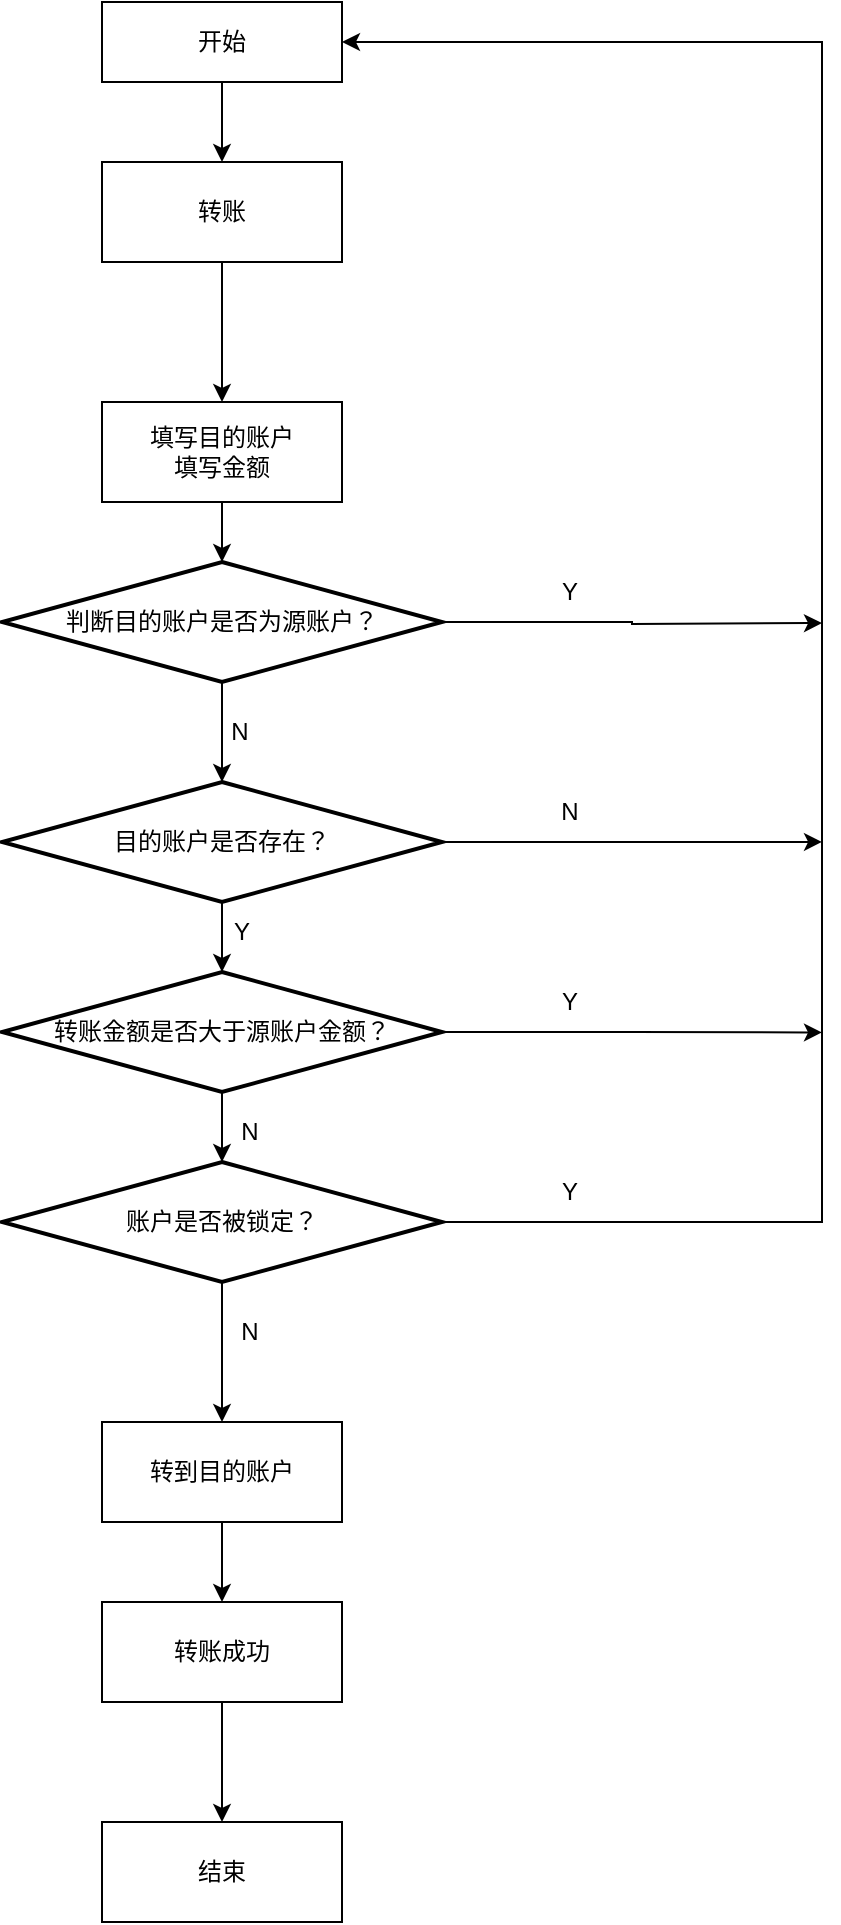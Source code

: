 <mxfile version="22.0.3" type="device">
  <diagram id="C5RBs43oDa-KdzZeNtuy" name="Page-1">
    <mxGraphModel dx="1219" dy="713" grid="1" gridSize="10" guides="1" tooltips="1" connect="1" arrows="1" fold="1" page="1" pageScale="1" pageWidth="827" pageHeight="1169" math="0" shadow="0">
      <root>
        <mxCell id="WIyWlLk6GJQsqaUBKTNV-0" />
        <mxCell id="WIyWlLk6GJQsqaUBKTNV-1" parent="WIyWlLk6GJQsqaUBKTNV-0" />
        <mxCell id="djgwntmYd8K_XIPaQrWq-2" style="edgeStyle=orthogonalEdgeStyle;rounded=0;orthogonalLoop=1;jettySize=auto;html=1;exitX=0.5;exitY=1;exitDx=0;exitDy=0;entryX=0.5;entryY=0;entryDx=0;entryDy=0;" parent="WIyWlLk6GJQsqaUBKTNV-1" source="djgwntmYd8K_XIPaQrWq-0" target="djgwntmYd8K_XIPaQrWq-1" edge="1">
          <mxGeometry relative="1" as="geometry" />
        </mxCell>
        <mxCell id="djgwntmYd8K_XIPaQrWq-0" value="开始" style="rounded=0;whiteSpace=wrap;html=1;" parent="WIyWlLk6GJQsqaUBKTNV-1" vertex="1">
          <mxGeometry x="360" y="40" width="120" height="40" as="geometry" />
        </mxCell>
        <mxCell id="djgwntmYd8K_XIPaQrWq-11" style="edgeStyle=orthogonalEdgeStyle;rounded=0;orthogonalLoop=1;jettySize=auto;html=1;exitX=0.5;exitY=1;exitDx=0;exitDy=0;entryX=0.5;entryY=0;entryDx=0;entryDy=0;" parent="WIyWlLk6GJQsqaUBKTNV-1" source="djgwntmYd8K_XIPaQrWq-1" target="djgwntmYd8K_XIPaQrWq-9" edge="1">
          <mxGeometry relative="1" as="geometry" />
        </mxCell>
        <mxCell id="djgwntmYd8K_XIPaQrWq-1" value="转账" style="rounded=0;whiteSpace=wrap;html=1;" parent="WIyWlLk6GJQsqaUBKTNV-1" vertex="1">
          <mxGeometry x="360" y="120" width="120" height="50" as="geometry" />
        </mxCell>
        <mxCell id="YUjMzw03lYD2ePwr28DO-13" style="edgeStyle=orthogonalEdgeStyle;rounded=0;orthogonalLoop=1;jettySize=auto;html=1;exitX=1;exitY=0.5;exitDx=0;exitDy=0;exitPerimeter=0;" edge="1" parent="WIyWlLk6GJQsqaUBKTNV-1" source="djgwntmYd8K_XIPaQrWq-3">
          <mxGeometry relative="1" as="geometry">
            <mxPoint x="720" y="350.529" as="targetPoint" />
          </mxGeometry>
        </mxCell>
        <mxCell id="djgwntmYd8K_XIPaQrWq-3" value="判断目的账户是否为源账户？" style="strokeWidth=2;html=1;shape=mxgraph.flowchart.decision;whiteSpace=wrap;" parent="WIyWlLk6GJQsqaUBKTNV-1" vertex="1">
          <mxGeometry x="310" y="320" width="220" height="60" as="geometry" />
        </mxCell>
        <mxCell id="YUjMzw03lYD2ePwr28DO-14" style="edgeStyle=orthogonalEdgeStyle;rounded=0;orthogonalLoop=1;jettySize=auto;html=1;exitX=1;exitY=0.5;exitDx=0;exitDy=0;exitPerimeter=0;" edge="1" parent="WIyWlLk6GJQsqaUBKTNV-1" source="djgwntmYd8K_XIPaQrWq-7">
          <mxGeometry relative="1" as="geometry">
            <mxPoint x="720" y="459.941" as="targetPoint" />
          </mxGeometry>
        </mxCell>
        <mxCell id="djgwntmYd8K_XIPaQrWq-7" value="目的账户是否存在？" style="strokeWidth=2;html=1;shape=mxgraph.flowchart.decision;whiteSpace=wrap;" parent="WIyWlLk6GJQsqaUBKTNV-1" vertex="1">
          <mxGeometry x="310" y="430" width="220" height="60" as="geometry" />
        </mxCell>
        <mxCell id="djgwntmYd8K_XIPaQrWq-9" value="填写目的账户&lt;br&gt;填写金额" style="rounded=0;whiteSpace=wrap;html=1;" parent="WIyWlLk6GJQsqaUBKTNV-1" vertex="1">
          <mxGeometry x="360" y="240" width="120" height="50" as="geometry" />
        </mxCell>
        <mxCell id="djgwntmYd8K_XIPaQrWq-13" value="N" style="text;strokeColor=none;align=center;fillColor=none;html=1;verticalAlign=middle;whiteSpace=wrap;rounded=0;" parent="WIyWlLk6GJQsqaUBKTNV-1" vertex="1">
          <mxGeometry x="420" y="590" width="27.5" height="30" as="geometry" />
        </mxCell>
        <mxCell id="djgwntmYd8K_XIPaQrWq-22" style="edgeStyle=orthogonalEdgeStyle;rounded=0;orthogonalLoop=1;jettySize=auto;html=1;exitX=0.5;exitY=1;exitDx=0;exitDy=0;entryX=0.5;entryY=0;entryDx=0;entryDy=0;" parent="WIyWlLk6GJQsqaUBKTNV-1" source="djgwntmYd8K_XIPaQrWq-15" target="djgwntmYd8K_XIPaQrWq-20" edge="1">
          <mxGeometry relative="1" as="geometry" />
        </mxCell>
        <mxCell id="djgwntmYd8K_XIPaQrWq-15" value="转到目的账户" style="rounded=0;whiteSpace=wrap;html=1;" parent="WIyWlLk6GJQsqaUBKTNV-1" vertex="1">
          <mxGeometry x="360" y="750" width="120" height="50" as="geometry" />
        </mxCell>
        <mxCell id="djgwntmYd8K_XIPaQrWq-17" value="Y" style="text;strokeColor=none;align=center;fillColor=none;html=1;verticalAlign=middle;whiteSpace=wrap;rounded=0;" parent="WIyWlLk6GJQsqaUBKTNV-1" vertex="1">
          <mxGeometry x="419.5" y="490" width="20" height="30" as="geometry" />
        </mxCell>
        <mxCell id="djgwntmYd8K_XIPaQrWq-23" style="edgeStyle=orthogonalEdgeStyle;rounded=0;orthogonalLoop=1;jettySize=auto;html=1;exitX=0.5;exitY=1;exitDx=0;exitDy=0;entryX=0.5;entryY=0;entryDx=0;entryDy=0;" parent="WIyWlLk6GJQsqaUBKTNV-1" source="djgwntmYd8K_XIPaQrWq-20" target="djgwntmYd8K_XIPaQrWq-21" edge="1">
          <mxGeometry relative="1" as="geometry" />
        </mxCell>
        <mxCell id="djgwntmYd8K_XIPaQrWq-20" value="转账成功" style="rounded=0;whiteSpace=wrap;html=1;" parent="WIyWlLk6GJQsqaUBKTNV-1" vertex="1">
          <mxGeometry x="360" y="840" width="120" height="50" as="geometry" />
        </mxCell>
        <mxCell id="djgwntmYd8K_XIPaQrWq-21" value="结束" style="rounded=0;whiteSpace=wrap;html=1;" parent="WIyWlLk6GJQsqaUBKTNV-1" vertex="1">
          <mxGeometry x="360" y="950" width="120" height="50" as="geometry" />
        </mxCell>
        <mxCell id="djgwntmYd8K_XIPaQrWq-27" value="N" style="text;strokeColor=none;align=center;fillColor=none;html=1;verticalAlign=middle;whiteSpace=wrap;rounded=0;" parent="WIyWlLk6GJQsqaUBKTNV-1" vertex="1">
          <mxGeometry x="415" y="390" width="27.5" height="30" as="geometry" />
        </mxCell>
        <mxCell id="YUjMzw03lYD2ePwr28DO-1" style="edgeStyle=orthogonalEdgeStyle;rounded=0;orthogonalLoop=1;jettySize=auto;html=1;exitX=0.5;exitY=1;exitDx=0;exitDy=0;entryX=0.5;entryY=0;entryDx=0;entryDy=0;entryPerimeter=0;" edge="1" parent="WIyWlLk6GJQsqaUBKTNV-1" source="djgwntmYd8K_XIPaQrWq-9" target="djgwntmYd8K_XIPaQrWq-3">
          <mxGeometry relative="1" as="geometry" />
        </mxCell>
        <mxCell id="YUjMzw03lYD2ePwr28DO-2" style="edgeStyle=orthogonalEdgeStyle;rounded=0;orthogonalLoop=1;jettySize=auto;html=1;exitX=0.5;exitY=1;exitDx=0;exitDy=0;exitPerimeter=0;entryX=0.5;entryY=0;entryDx=0;entryDy=0;entryPerimeter=0;" edge="1" parent="WIyWlLk6GJQsqaUBKTNV-1" source="djgwntmYd8K_XIPaQrWq-3" target="djgwntmYd8K_XIPaQrWq-7">
          <mxGeometry relative="1" as="geometry" />
        </mxCell>
        <mxCell id="YUjMzw03lYD2ePwr28DO-15" style="edgeStyle=orthogonalEdgeStyle;rounded=0;orthogonalLoop=1;jettySize=auto;html=1;exitX=1;exitY=0.5;exitDx=0;exitDy=0;exitPerimeter=0;" edge="1" parent="WIyWlLk6GJQsqaUBKTNV-1" source="YUjMzw03lYD2ePwr28DO-3">
          <mxGeometry relative="1" as="geometry">
            <mxPoint x="720" y="555.235" as="targetPoint" />
          </mxGeometry>
        </mxCell>
        <mxCell id="YUjMzw03lYD2ePwr28DO-3" value="转账金额是否大于源账户金额？" style="strokeWidth=2;html=1;shape=mxgraph.flowchart.decision;whiteSpace=wrap;" vertex="1" parent="WIyWlLk6GJQsqaUBKTNV-1">
          <mxGeometry x="310" y="525" width="220" height="60" as="geometry" />
        </mxCell>
        <mxCell id="YUjMzw03lYD2ePwr28DO-4" style="edgeStyle=orthogonalEdgeStyle;rounded=0;orthogonalLoop=1;jettySize=auto;html=1;exitX=0.5;exitY=1;exitDx=0;exitDy=0;exitPerimeter=0;entryX=0.5;entryY=0;entryDx=0;entryDy=0;entryPerimeter=0;" edge="1" parent="WIyWlLk6GJQsqaUBKTNV-1" source="djgwntmYd8K_XIPaQrWq-7" target="YUjMzw03lYD2ePwr28DO-3">
          <mxGeometry relative="1" as="geometry" />
        </mxCell>
        <mxCell id="YUjMzw03lYD2ePwr28DO-11" style="edgeStyle=orthogonalEdgeStyle;rounded=0;orthogonalLoop=1;jettySize=auto;html=1;exitX=0.5;exitY=1;exitDx=0;exitDy=0;exitPerimeter=0;entryX=0.5;entryY=0;entryDx=0;entryDy=0;" edge="1" parent="WIyWlLk6GJQsqaUBKTNV-1" source="YUjMzw03lYD2ePwr28DO-6" target="djgwntmYd8K_XIPaQrWq-15">
          <mxGeometry relative="1" as="geometry" />
        </mxCell>
        <mxCell id="YUjMzw03lYD2ePwr28DO-12" style="edgeStyle=orthogonalEdgeStyle;rounded=0;orthogonalLoop=1;jettySize=auto;html=1;exitX=1;exitY=0.5;exitDx=0;exitDy=0;exitPerimeter=0;entryX=1;entryY=0.5;entryDx=0;entryDy=0;" edge="1" parent="WIyWlLk6GJQsqaUBKTNV-1" source="YUjMzw03lYD2ePwr28DO-6" target="djgwntmYd8K_XIPaQrWq-0">
          <mxGeometry relative="1" as="geometry">
            <Array as="points">
              <mxPoint x="720" y="650" />
              <mxPoint x="720" y="60" />
            </Array>
          </mxGeometry>
        </mxCell>
        <mxCell id="YUjMzw03lYD2ePwr28DO-6" value="账户是否被锁定？" style="strokeWidth=2;html=1;shape=mxgraph.flowchart.decision;whiteSpace=wrap;" vertex="1" parent="WIyWlLk6GJQsqaUBKTNV-1">
          <mxGeometry x="310" y="620" width="220" height="60" as="geometry" />
        </mxCell>
        <mxCell id="YUjMzw03lYD2ePwr28DO-7" style="edgeStyle=orthogonalEdgeStyle;rounded=0;orthogonalLoop=1;jettySize=auto;html=1;exitX=0.5;exitY=1;exitDx=0;exitDy=0;exitPerimeter=0;entryX=0.5;entryY=0;entryDx=0;entryDy=0;entryPerimeter=0;" edge="1" parent="WIyWlLk6GJQsqaUBKTNV-1" source="YUjMzw03lYD2ePwr28DO-3" target="YUjMzw03lYD2ePwr28DO-6">
          <mxGeometry relative="1" as="geometry" />
        </mxCell>
        <mxCell id="YUjMzw03lYD2ePwr28DO-10" value="N" style="text;strokeColor=none;align=center;fillColor=none;html=1;verticalAlign=middle;whiteSpace=wrap;rounded=0;" vertex="1" parent="WIyWlLk6GJQsqaUBKTNV-1">
          <mxGeometry x="420" y="690" width="27.5" height="30" as="geometry" />
        </mxCell>
        <mxCell id="YUjMzw03lYD2ePwr28DO-16" value="Y" style="text;strokeColor=none;align=center;fillColor=none;html=1;verticalAlign=middle;whiteSpace=wrap;rounded=0;" vertex="1" parent="WIyWlLk6GJQsqaUBKTNV-1">
          <mxGeometry x="580" y="320" width="27.5" height="30" as="geometry" />
        </mxCell>
        <mxCell id="YUjMzw03lYD2ePwr28DO-18" value="N" style="text;strokeColor=none;align=center;fillColor=none;html=1;verticalAlign=middle;whiteSpace=wrap;rounded=0;" vertex="1" parent="WIyWlLk6GJQsqaUBKTNV-1">
          <mxGeometry x="580" y="430" width="27.5" height="30" as="geometry" />
        </mxCell>
        <mxCell id="YUjMzw03lYD2ePwr28DO-23" value="Y" style="text;strokeColor=none;align=center;fillColor=none;html=1;verticalAlign=middle;whiteSpace=wrap;rounded=0;" vertex="1" parent="WIyWlLk6GJQsqaUBKTNV-1">
          <mxGeometry x="583.75" y="525" width="20" height="30" as="geometry" />
        </mxCell>
        <mxCell id="YUjMzw03lYD2ePwr28DO-25" value="Y" style="text;strokeColor=none;align=center;fillColor=none;html=1;verticalAlign=middle;whiteSpace=wrap;rounded=0;" vertex="1" parent="WIyWlLk6GJQsqaUBKTNV-1">
          <mxGeometry x="583.75" y="620" width="20" height="30" as="geometry" />
        </mxCell>
      </root>
    </mxGraphModel>
  </diagram>
</mxfile>
